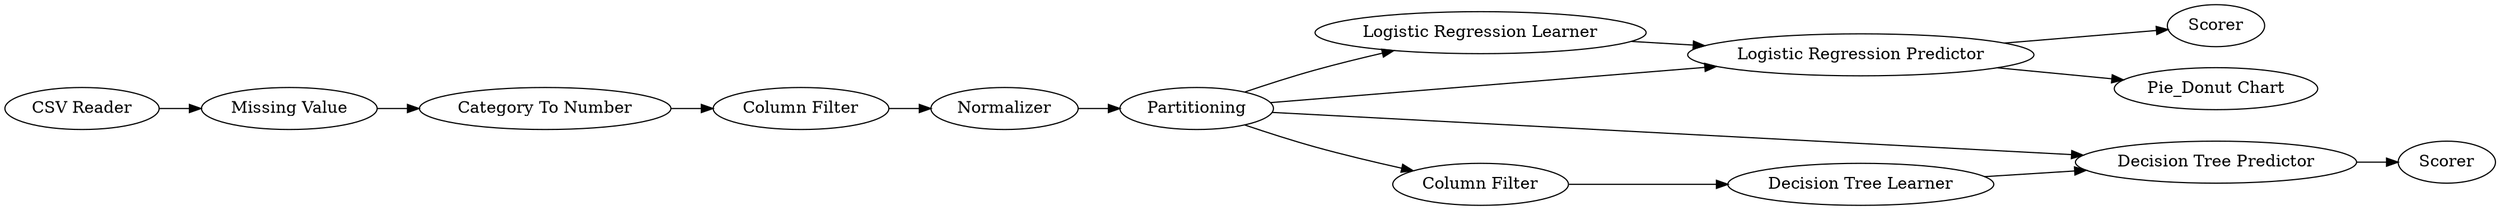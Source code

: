 digraph {
	89 [label="Category To Number"]
	90 [label="Column Filter"]
	91 [label=Normalizer]
	92 [label="CSV Reader"]
	93 [label="Missing Value"]
	94 [label=Partitioning]
	95 [label="Logistic Regression Learner"]
	96 [label="Logistic Regression Predictor"]
	97 [label=Scorer]
	98 [label=Scorer]
	99 [label="Decision Tree Learner"]
	100 [label="Decision Tree Predictor"]
	101 [label="Column Filter"]
	102 [label="Pie_Donut Chart"]
	89 -> 90
	90 -> 91
	91 -> 94
	92 -> 93
	93 -> 89
	94 -> 95
	94 -> 100
	94 -> 96
	94 -> 101
	95 -> 96
	96 -> 97
	96 -> 102
	99 -> 100
	100 -> 98
	101 -> 99
	rankdir=LR
}
